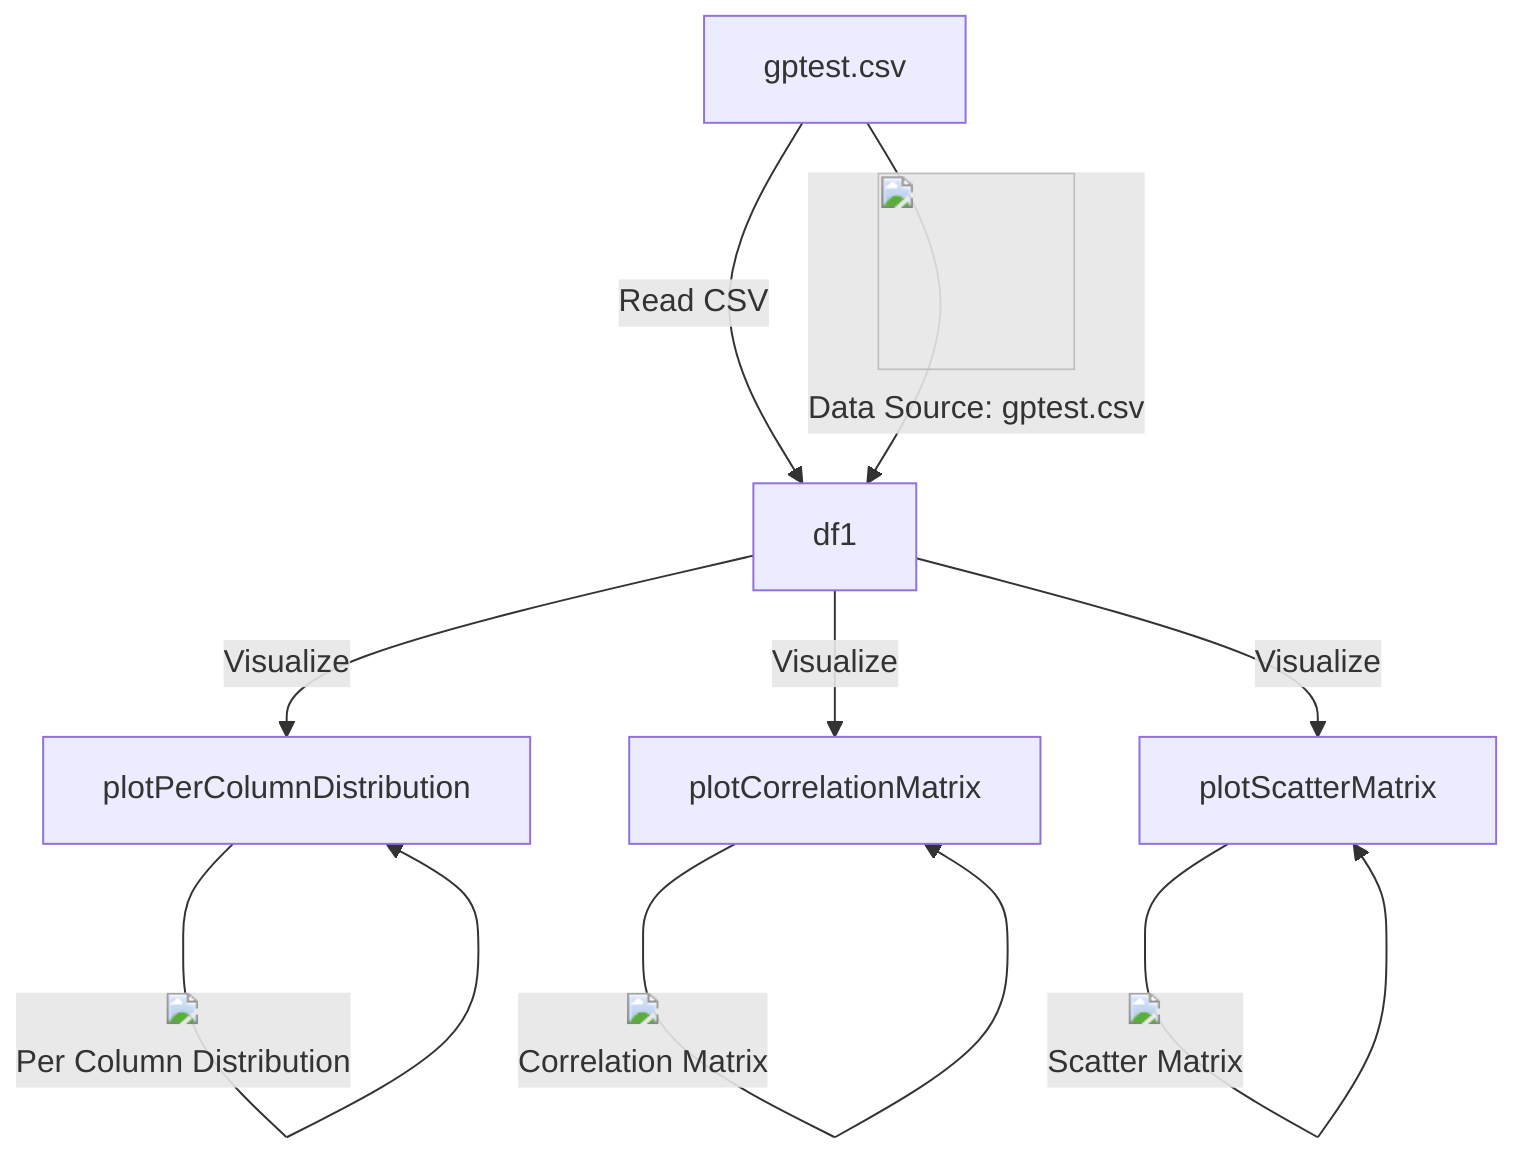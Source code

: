flowchart TD
    A[gptest.csv] -->|Read CSV| B[df1]
    A -->|<img src='icons/file.svg' width=100 height=100/> <br/> Data Source: gptest.csv| B
    %% A: Represents the data source file 'gptest.csv'
    %% B: Represents the DataFrame 'df1' which contains data read from 'gptest.csv'

    B -->|Visualize| C[plotPerColumnDistribution]
    %% C: Distribution plots for each column in the DataFrame df1

    B -->|Visualize| D[plotCorrelationMatrix]
    %% D: A correlation matrix plot derived from DataFrame df1

    B -->|Visualize| E[plotScatterMatrix]
    %% E: A scatter matrix plot showing relationships between columns in DataFrame df1
    C -->|<img src='dummy_plots/barplot_template.svg'/> <br/> Per Column Distribution| C
    D -->|<img src='dummy_plots/scatter_plot_template.svg'/> <br/> Correlation Matrix| D
    E -->|<img src='dummy_plots/boxplot_template.svg'/> <br/> Scatter Matrix| E